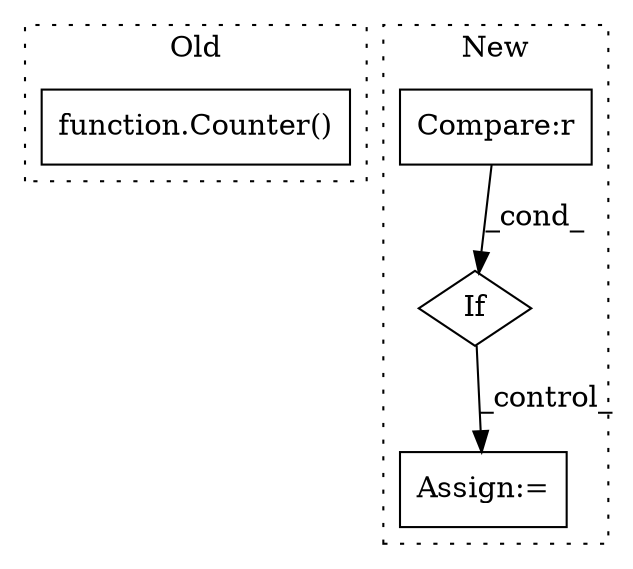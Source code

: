 digraph G {
subgraph cluster0 {
1 [label="function.Counter()" a="75" s="4591,4621" l="8,1" shape="box"];
label = "Old";
style="dotted";
}
subgraph cluster1 {
2 [label="If" a="96" s="4659" l="3" shape="diamond"];
3 [label="Compare:r" a="40" s="4673" l="6" shape="box"];
4 [label="Assign:=" a="68" s="4715" l="3" shape="box"];
label = "New";
style="dotted";
}
2 -> 4 [label="_control_"];
3 -> 2 [label="_cond_"];
}
